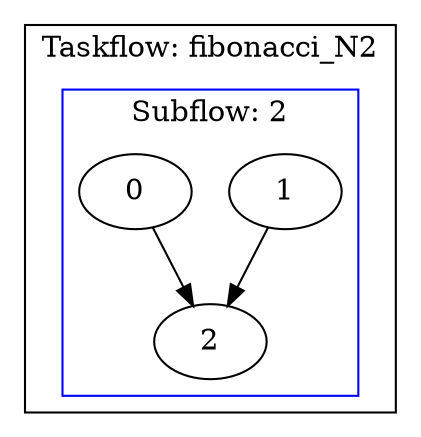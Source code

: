digraph Taskflow {
subgraph cluster_p0x7ff7b473a1c8 {
label="Taskflow: fibonacci_N2";
p0x7f7a2b1659e0[label="2" ];
subgraph cluster_p0x7f7a2b1659e0 {
label="Subflow: 2";
color=blue
p0x7f7a2b1007a0[label="1" ];
p0x7f7a2b1007a0 -> p0x7f7a2b1659e0;
p0x7f7a2b101020[label="0" ];
p0x7f7a2b101020 -> p0x7f7a2b1659e0;
}
}
}
